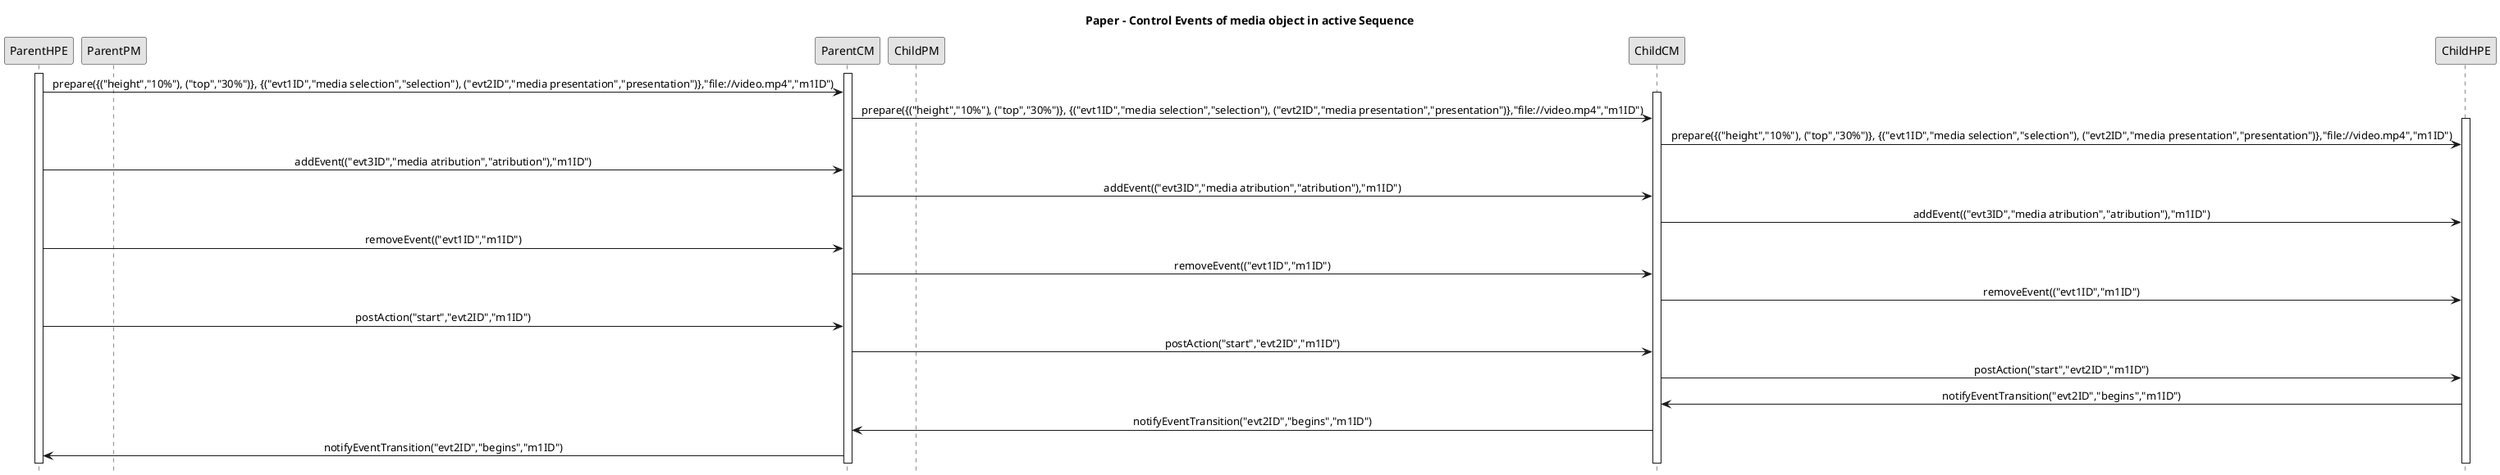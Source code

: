 '====================Begining PLANTUML params====================
@startuml
hide footbox
skinparam monochrome true
skinparam sequenceMessageAlign center

participant ParentHPE
participant ParentPM
participant ParentCM
participant ChildPM
participant ChildCM
participant ChildHPE

'====================Paper - Control Events of media object in active Sequence====================
title Paper - Control Events of media object in active Sequence
activate ParentHPE
activate ParentCM
ParentHPE->ParentCM: prepare({("height","10%"), ("top","30%")}, {("evt1ID","media selection","selection"), ("evt2ID","media presentation","presentation")},"file://video.mp4","m1ID")
activate ChildCM
ParentCM->ChildCM:   prepare({("height","10%"), ("top","30%")}, {("evt1ID","media selection","selection"), ("evt2ID","media presentation","presentation")},"file://video.mp4","m1ID")
activate ChildHPE
ChildCM->ChildHPE:   prepare({("height","10%"), ("top","30%")}, {("evt1ID","media selection","selection"), ("evt2ID","media presentation","presentation")},"file://video.mp4","m1ID")
ParentHPE->ParentCM: addEvent(("evt3ID","media atribution","atribution"),"m1ID")
ParentCM->ChildCM:   addEvent(("evt3ID","media atribution","atribution"),"m1ID")
ChildCM->ChildHPE:   addEvent(("evt3ID","media atribution","atribution"),"m1ID")
ParentHPE->ParentCM: removeEvent(("evt1ID","m1ID")
ParentCM->ChildCM:   removeEvent(("evt1ID","m1ID")
ChildCM->ChildHPE:   removeEvent(("evt1ID","m1ID")
ParentHPE->ParentCM: postAction("start","evt2ID","m1ID")
ParentCM->ChildCM:   postAction("start","evt2ID","m1ID")
ChildCM->ChildHPE:   postAction("start","evt2ID","m1ID")
ChildHPE->ChildCM:   notifyEventTransition("evt2ID","begins","m1ID")
ChildCM->ParentCM:   notifyEventTransition("evt2ID","begins","m1ID")
ParentCM->ParentHPE: notifyEventTransition("evt2ID","begins","m1ID")

'====================Ending PLANTUML params====================
@enduml